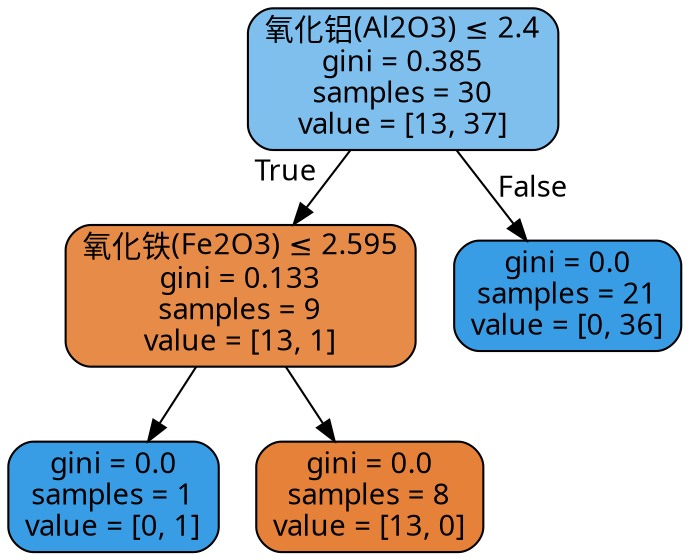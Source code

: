 digraph Tree {
node [shape=box, style="filled, rounded", color="black", fontname="DengXian"] ;
edge [fontname="DengXian"] ;
0 [label=<氧化铝(Al2O3) &le; 2.4<br/>gini = 0.385<br/>samples = 30<br/>value = [13, 37]>, fillcolor="#7fbfee"] ;
1 [label=<氧化铁(Fe2O3) &le; 2.595<br/>gini = 0.133<br/>samples = 9<br/>value = [13, 1]>, fillcolor="#e78b48"] ;
0 -> 1 [labeldistance=2.5, labelangle=45, headlabel="True"] ;
2 [label=<gini = 0.0<br/>samples = 1<br/>value = [0, 1]>, fillcolor="#399de5"] ;
1 -> 2 ;
3 [label=<gini = 0.0<br/>samples = 8<br/>value = [13, 0]>, fillcolor="#e58139"] ;
1 -> 3 ;
4 [label=<gini = 0.0<br/>samples = 21<br/>value = [0, 36]>, fillcolor="#399de5"] ;
0 -> 4 [labeldistance=2.5, labelangle=-45, headlabel="False"] ;
}